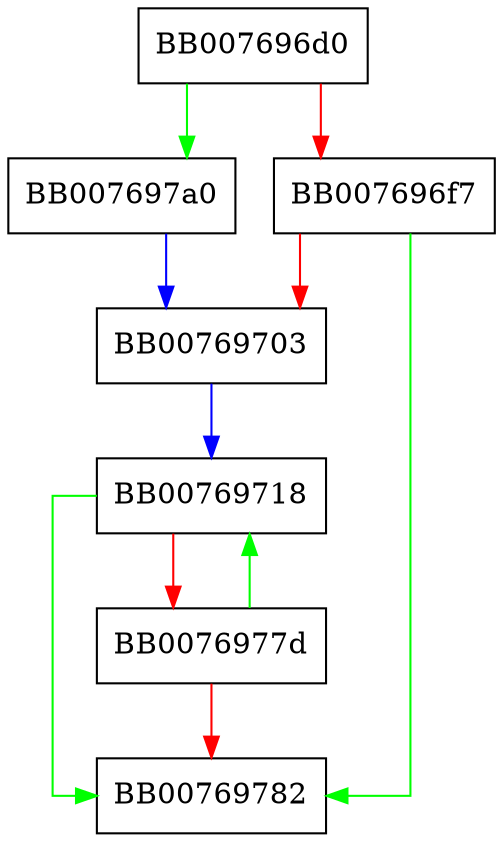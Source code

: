 digraph aria_192_cfb8_cipher {
  node [shape="box"];
  graph [splines=ortho];
  BB007696d0 -> BB007697a0 [color="green"];
  BB007696d0 -> BB007696f7 [color="red"];
  BB007696f7 -> BB00769782 [color="green"];
  BB007696f7 -> BB00769703 [color="red"];
  BB00769703 -> BB00769718 [color="blue"];
  BB00769718 -> BB00769782 [color="green"];
  BB00769718 -> BB0076977d [color="red"];
  BB0076977d -> BB00769718 [color="green"];
  BB0076977d -> BB00769782 [color="red"];
  BB007697a0 -> BB00769703 [color="blue"];
}